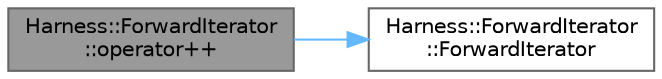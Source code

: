 digraph "Harness::ForwardIterator::operator++"
{
 // LATEX_PDF_SIZE
  bgcolor="transparent";
  edge [fontname=Helvetica,fontsize=10,labelfontname=Helvetica,labelfontsize=10];
  node [fontname=Helvetica,fontsize=10,shape=box,height=0.2,width=0.4];
  rankdir="LR";
  Node1 [id="Node000001",label="Harness::ForwardIterator\l::operator++",height=0.2,width=0.4,color="gray40", fillcolor="grey60", style="filled", fontcolor="black",tooltip=" "];
  Node1 -> Node2 [id="edge1_Node000001_Node000002",color="steelblue1",style="solid",tooltip=" "];
  Node2 [id="Node000002",label="Harness::ForwardIterator\l::ForwardIterator",height=0.2,width=0.4,color="grey40", fillcolor="white", style="filled",URL="$class_harness_1_1_forward_iterator.html#a7535671603130bff55f6127eaac39e3a",tooltip=" "];
}
